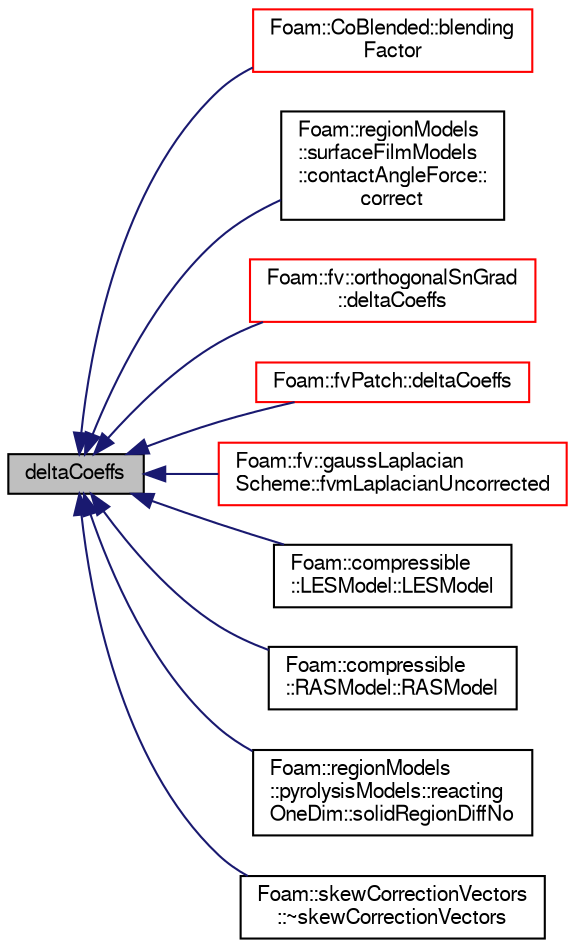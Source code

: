 digraph "deltaCoeffs"
{
  bgcolor="transparent";
  edge [fontname="FreeSans",fontsize="10",labelfontname="FreeSans",labelfontsize="10"];
  node [fontname="FreeSans",fontsize="10",shape=record];
  rankdir="LR";
  Node4074 [label="deltaCoeffs",height=0.2,width=0.4,color="black", fillcolor="grey75", style="filled", fontcolor="black"];
  Node4074 -> Node4075 [dir="back",color="midnightblue",fontsize="10",style="solid",fontname="FreeSans"];
  Node4075 [label="Foam::CoBlended::blending\lFactor",height=0.2,width=0.4,color="red",URL="$a23154.html#a04e8a7d5e7e25e7b04e427a68885ab2b",tooltip="Return the face-based blending factor. "];
  Node4074 -> Node4081 [dir="back",color="midnightblue",fontsize="10",style="solid",fontname="FreeSans"];
  Node4081 [label="Foam::regionModels\l::surfaceFilmModels\l::contactAngleForce::\lcorrect",height=0.2,width=0.4,color="black",URL="$a29078.html#ae8286cb1594f9b26a1c5291173459307",tooltip="Correct. "];
  Node4074 -> Node4082 [dir="back",color="midnightblue",fontsize="10",style="solid",fontname="FreeSans"];
  Node4082 [label="Foam::fv::orthogonalSnGrad\l::deltaCoeffs",height=0.2,width=0.4,color="red",URL="$a22606.html#a667ebdf633f1e589149d9502f9b566b0",tooltip="Return the interpolation weighting factors for the given field. "];
  Node4074 -> Node4084 [dir="back",color="midnightblue",fontsize="10",style="solid",fontname="FreeSans"];
  Node4084 [label="Foam::fvPatch::deltaCoeffs",height=0.2,width=0.4,color="red",URL="$a22870.html#ae7fa6a37605868b9c425d10de6415f00",tooltip="Return the face - cell distance coeffient. "];
  Node4074 -> Node4096 [dir="back",color="midnightblue",fontsize="10",style="solid",fontname="FreeSans"];
  Node4096 [label="Foam::fv::gaussLaplacian\lScheme::fvmLaplacianUncorrected",height=0.2,width=0.4,color="red",URL="$a22578.html#ae2bfcc390fd0fe8c037f248421cbb5ec"];
  Node4074 -> Node4098 [dir="back",color="midnightblue",fontsize="10",style="solid",fontname="FreeSans"];
  Node4098 [label="Foam::compressible\l::LESModel::LESModel",height=0.2,width=0.4,color="black",URL="$a30634.html#a7c66215a31eac455d5d8844158a54db4",tooltip="Construct from components. "];
  Node4074 -> Node4099 [dir="back",color="midnightblue",fontsize="10",style="solid",fontname="FreeSans"];
  Node4099 [label="Foam::compressible\l::RASModel::RASModel",height=0.2,width=0.4,color="black",URL="$a30758.html#aa2342e60b1a25c1a1616240dc063c3ee",tooltip="Construct from components. "];
  Node4074 -> Node4100 [dir="back",color="midnightblue",fontsize="10",style="solid",fontname="FreeSans"];
  Node4100 [label="Foam::regionModels\l::pyrolysisModels::reacting\lOneDim::solidRegionDiffNo",height=0.2,width=0.4,color="black",URL="$a28978.html#a13b515b67177488efbd8bb27dd569939",tooltip="Mean diffusion number of the solid region. "];
  Node4074 -> Node4101 [dir="back",color="midnightblue",fontsize="10",style="solid",fontname="FreeSans"];
  Node4101 [label="Foam::skewCorrectionVectors\l::~skewCorrectionVectors",height=0.2,width=0.4,color="black",URL="$a23258.html#a16c9b82f5dcc80a9c175094d7c5e1020",tooltip="Destructor. "];
}
